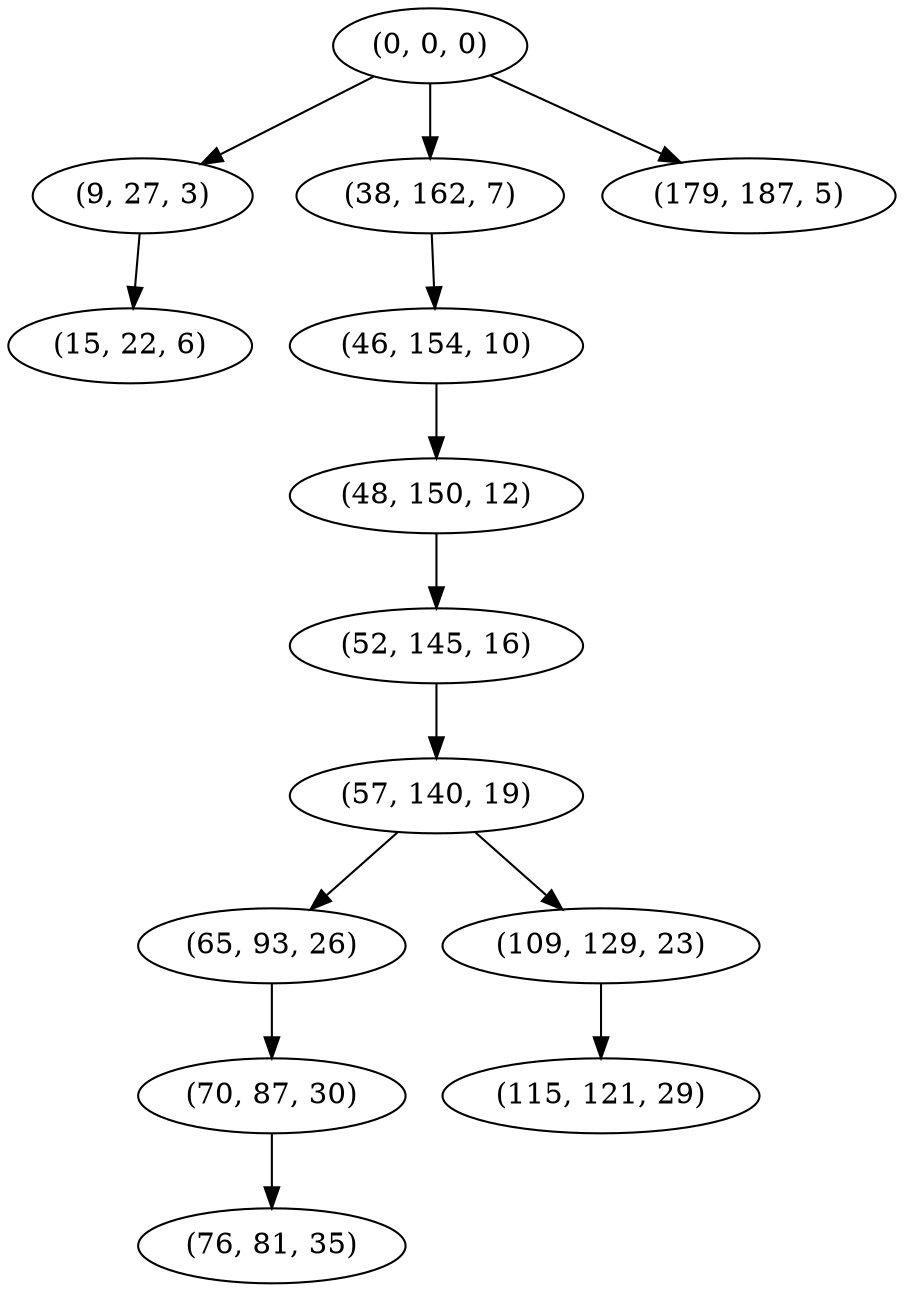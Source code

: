 digraph tree {
    "(0, 0, 0)";
    "(9, 27, 3)";
    "(15, 22, 6)";
    "(38, 162, 7)";
    "(46, 154, 10)";
    "(48, 150, 12)";
    "(52, 145, 16)";
    "(57, 140, 19)";
    "(65, 93, 26)";
    "(70, 87, 30)";
    "(76, 81, 35)";
    "(109, 129, 23)";
    "(115, 121, 29)";
    "(179, 187, 5)";
    "(0, 0, 0)" -> "(9, 27, 3)";
    "(0, 0, 0)" -> "(38, 162, 7)";
    "(0, 0, 0)" -> "(179, 187, 5)";
    "(9, 27, 3)" -> "(15, 22, 6)";
    "(38, 162, 7)" -> "(46, 154, 10)";
    "(46, 154, 10)" -> "(48, 150, 12)";
    "(48, 150, 12)" -> "(52, 145, 16)";
    "(52, 145, 16)" -> "(57, 140, 19)";
    "(57, 140, 19)" -> "(65, 93, 26)";
    "(57, 140, 19)" -> "(109, 129, 23)";
    "(65, 93, 26)" -> "(70, 87, 30)";
    "(70, 87, 30)" -> "(76, 81, 35)";
    "(109, 129, 23)" -> "(115, 121, 29)";
}
